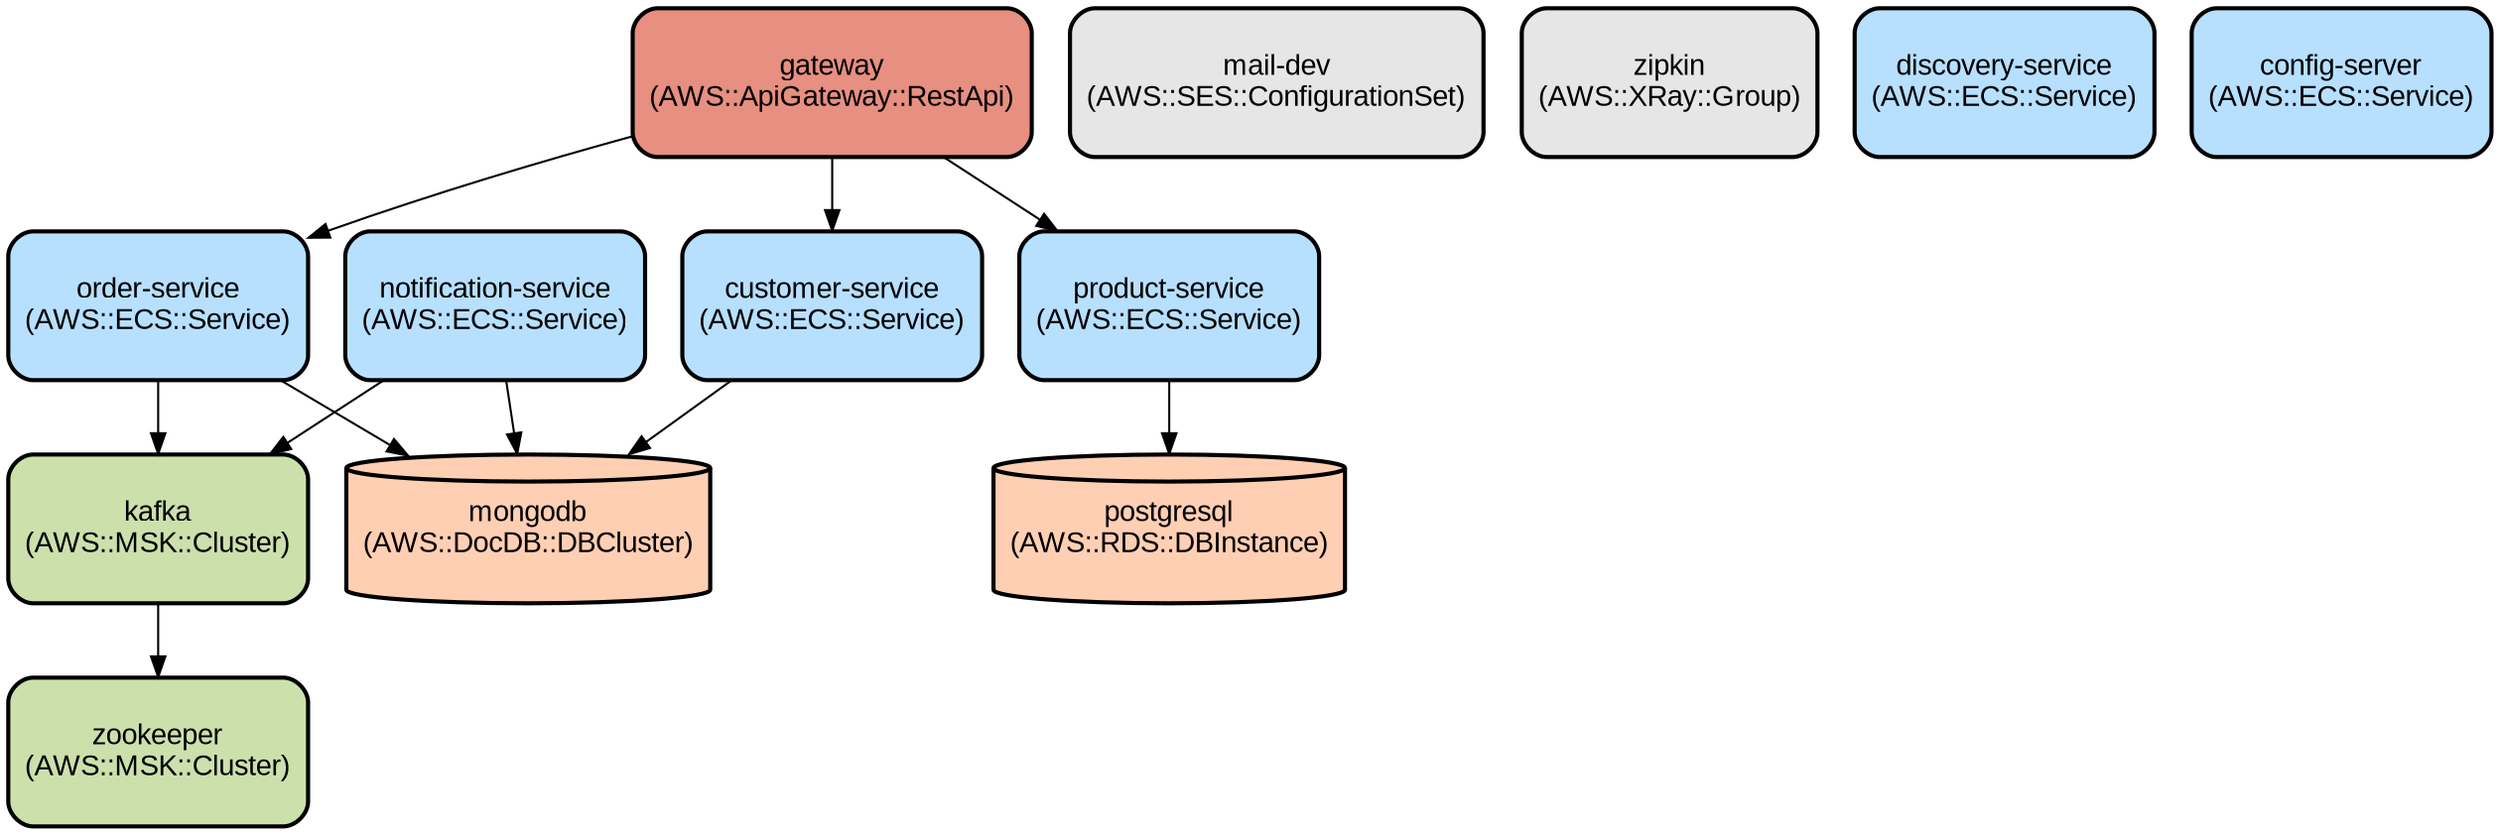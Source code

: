 digraph INFRA {
  node [ color = "black", fillcolor = "#E6E6E6", height =1, style = "filled,bold,rounded", fontname = "Arial" ];
  "postgresql" [ label = "postgresql
(AWS::RDS::DBInstance)", shape =cylinder, fillcolor = "#FFCFB3" ];
  "mongodb" [ label = "mongodb
(AWS::DocDB::DBCluster)", shape =cylinder, fillcolor = "#FFCFB3" ];
  "zookeeper" [ label = "zookeeper
(AWS::MSK::Cluster)", shape =rectangle, fillcolor = "#CCE0AC" ];
  "kafka" [ label = "kafka
(AWS::MSK::Cluster)", shape =rectangle, fillcolor = "#CCE0AC" ];
  "mail-dev" [ label = "mail-dev
(AWS::SES::ConfigurationSet)", shape =rectangle ];
  "zipkin" [ label = "zipkin
(AWS::XRay::Group)", shape =rectangle ];
  "discovery-service" [ label = "discovery-service
(AWS::ECS::Service)", shape =rectangle, fillcolor = "#B7E0FF" ];
  "config-server" [ label = "config-server
(AWS::ECS::Service)", shape =rectangle, fillcolor = "#B7E0FF" ];
  "gateway" [ label = "gateway
(AWS::ApiGateway::RestApi)", shape =rectangle, fillcolor = "#E78F81" ];
  "product-service" [ label = "product-service
(AWS::ECS::Service)", shape =rectangle, fillcolor = "#B7E0FF" ];
  "order-service" [ label = "order-service
(AWS::ECS::Service)", shape =rectangle, fillcolor = "#B7E0FF" ];
  "customer-service" [ label = "customer-service
(AWS::ECS::Service)", shape =rectangle, fillcolor = "#B7E0FF" ];
  "notification-service" [ label = "notification-service
(AWS::ECS::Service)", shape =rectangle, fillcolor = "#B7E0FF" ];
  "kafka" -> "zookeeper";
  "gateway" -> "product-service";
  "gateway" -> "order-service";
  "gateway" -> "customer-service";
  "product-service" -> "postgresql";
  "order-service" -> "mongodb";
  "order-service" -> "kafka";
  "customer-service" -> "mongodb";
  "notification-service" -> "mongodb";
  "notification-service" -> "kafka";
}
